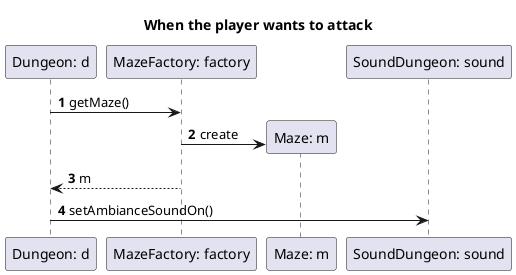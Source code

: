 @startuml

title When the player wants to attack
autonumber

participant "Dungeon: d" as d
participant "MazeFactory: factory" as mf
participant "Maze: m" as m
participant "SoundDungeon: sound" as s

d -> mf: getMaze()

create m
mf -> m: create

mf --> d: m

d -> s: setAmbianceSoundOn()

@enduml
